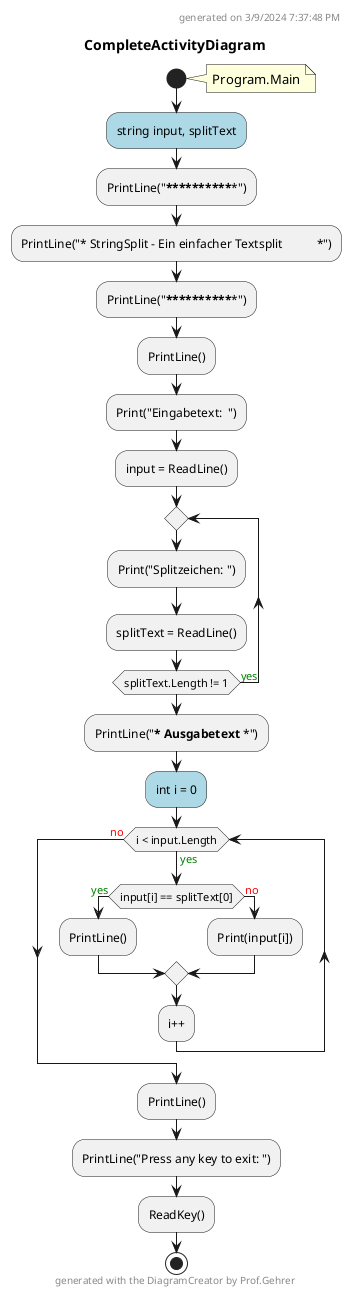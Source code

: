 @startuml CompleteActivityDiagram
header
generated on 3/9/2024 7:37:48 PM
end header
title CompleteActivityDiagram
start
note right:  Program.Main
#LightBlue:string input, splitText;
:PrintLine("***************************************************");
:PrintLine("* StringSplit - Ein einfacher Textsplit           *");
:PrintLine("***************************************************");
:PrintLine();
:Print("Eingabetext:  ");
:input = ReadLine();
repeat
    :Print("Splitzeichen: ");
    :splitText = ReadLine();
repeat while (splitText.Length != 1) is (<color:green>yes)
:PrintLine("*** Ausgabetext ***");
#LightBlue:int i = 0;
while (i < input.Length) is (<color:green>yes)
    if (input[i] == splitText[0]) then (<color:green>yes)
        :PrintLine();
      else (<color:red>no)
          :Print(input[i]);
    endif
:i++;
endwhile (<color:red>no)
:PrintLine();
:PrintLine("Press any key to exit: ");
:ReadKey();
stop
footer
generated with the DiagramCreator by Prof.Gehrer
end footer
@enduml
